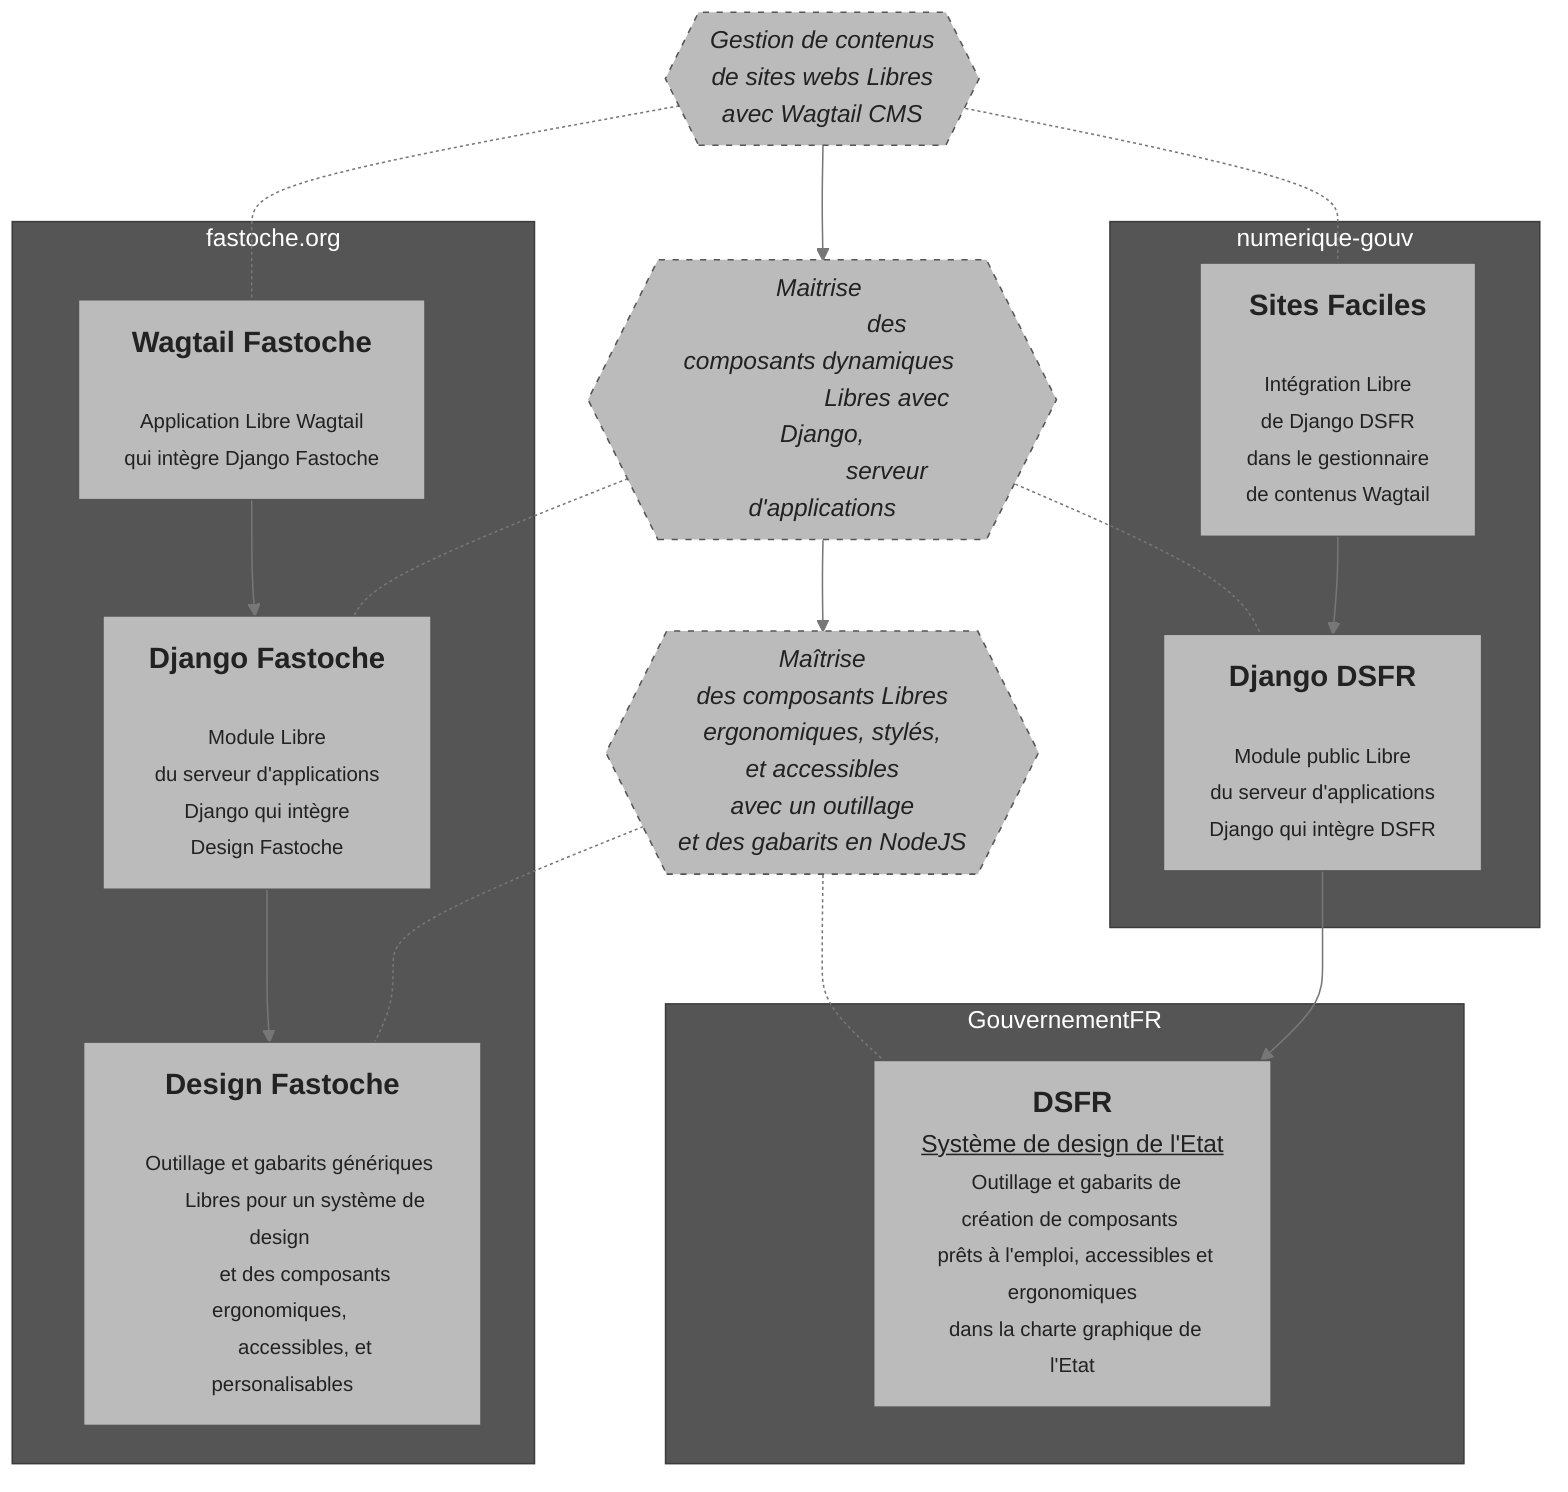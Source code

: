 %%{
  init: {
    'theme': 'base',     
    'themeVariables': {
      'primaryColor': '#bbb',
      'primaryTextColor': '#222',
      'primaryBorderColor': '#555',
      'tertiaryTextColor': '#fff',
      'lineColor': '#777',
      'secondaryColor': '#eee',
      'tertiaryColor': '#555'
    }
  }
}%%


flowchart TD


subgraph GouvernementFR
  dsfr["<big><b>DSFR</big></b>
<u>Système de design de l'Etat</u>
  <small>Outillage et gabarits de création de composants 
  prêts à l'emploi, accessibles et ergonomiques
  dans la charte graphique de l'Etat</small>"]
%%  en technologie Libre NodeJS 
%%   publié dans github principalement sous licence Libre MIT
%%   avec des mises en garde 
%%   contre l'usurpation de la marque de l'Etat
%%  </small>"]
end
subgraph numerique-gouv

  sites-faciles["<big><b>Sites Faciles</big></b>

  <small>Intégration Libre
         de Django DSFR 
         dans le gestionnaire 
         de contenus Wagtail</small>"]
%%  Libre Wagtail publié dans github.com 
%%  sous licence Libre GNU Affero 3</small>"]

  django-dsfr["<big><b>Django DSFR</big></b>

  <small>Module public Libre
         du serveur d'applications
         Django qui intègre DSFR</small>"]
%%  publié sur pypi.org sous licence Libre.</small>"]
end
 subgraph fastoche.org 
wagtail-fastoche["<big><b>Wagtail Fastoche</big></b>

  <small>Application Libre Wagtail 
  qui intègre Django Fastoche </small>"]
%%  dans le serveur Libre 
%%  de gestionnaire de contenu Wagtail 
%%  publié par github.com en Libre."]

  django-fastoche["<big><b>Django Fastoche</big></b>

  	<small>Module Libre
           du serveur d'applications
           Django qui intègre
           Design Fastoche</small>"]
%%  	dans le serveur Libre 
%%	d'applications Django
%%	publié par Pypi.org
%%	et par github.com en Libre</small>"]

  design-fastoche["<big><b>Design Fastoche</big></b>

  <small>Outillage et gabarits génériques
         Libres pour un système de design 
         et des composants ergonomiques, 
         accessibles, et personalisables</small>"]
%%	en technologie Libre NodeJS 
%%	publié par github.com en Libre</small>"]
 end


%%  subgraph LogicielsLibres
%%      Django
%%      Wagtail
%%      NodeJS
%%  end


%%  django-dsfr <-.- Django 
%%  sites-faciles <-.- Wagtail 
%%  django-fastoche <-.- Django
%%  wagtail-fastoche <-.- Wagtail 
%%  design-fastoche  <-.- NodeJS 
%%  dsfr <-.- NodeJS 


wagtail-fastoche
-->
django-fastoche
-->
design-fastoche



master-design{{"<i>Maîtrise 
  des composants Libres
  ergonomiques, stylés, 
  et accessibles  
  avec un outillage 
  et des gabarits en NodeJS</i>"}}:::dashedOutline
%% (dans NodeJS)</i>"}}:::dashedOutline
-.-
dsfr

master-design
-.-
design-fastoche


master-django{{"<i>Maitrise 
                    des composants dynamiques 
                    Libres avec Django,
                    serveur d'applications</i>"}}:::dashedOutline
%%  (dans Django)</i>"}}:::dashedOutline
-.-
django-dsfr 

master-django
-.-
django-fastoche




master-wagtail{{"<i>Gestion de contenus
  de sites webs Libres
  avec Wagtail CMS</i>"}}:::dashedOutline
%%  (en Wagtail)</i>"}}:::dashedOutline
-.-
sites-faciles

master-wagtail
-.-
wagtail-fastoche



sites-faciles
-->
django-dsfr
-->
dsfr

master-wagtail
-->
master-django
-->
master-design


classDef dashedOutline stroke-dasharray:4 5


%%  Django --> Wagtail

click wagtail-fastoche href "https://github.com/chris2fr/wagtail-fastoche"
click django-fastoche href "https://github.com/chris2fr/django-fastoche"
click design-fastoche href "https://github.com/chris2fr/design-fastoche"
click sites-faciles href "https://github.com/numerique-gouv/sites-faciles"
click django-dsfr href "https://github.com/numerique-gouv/django-dsfr"
click dsfr href "https://github.com/GouvernementFR/dsfr/"